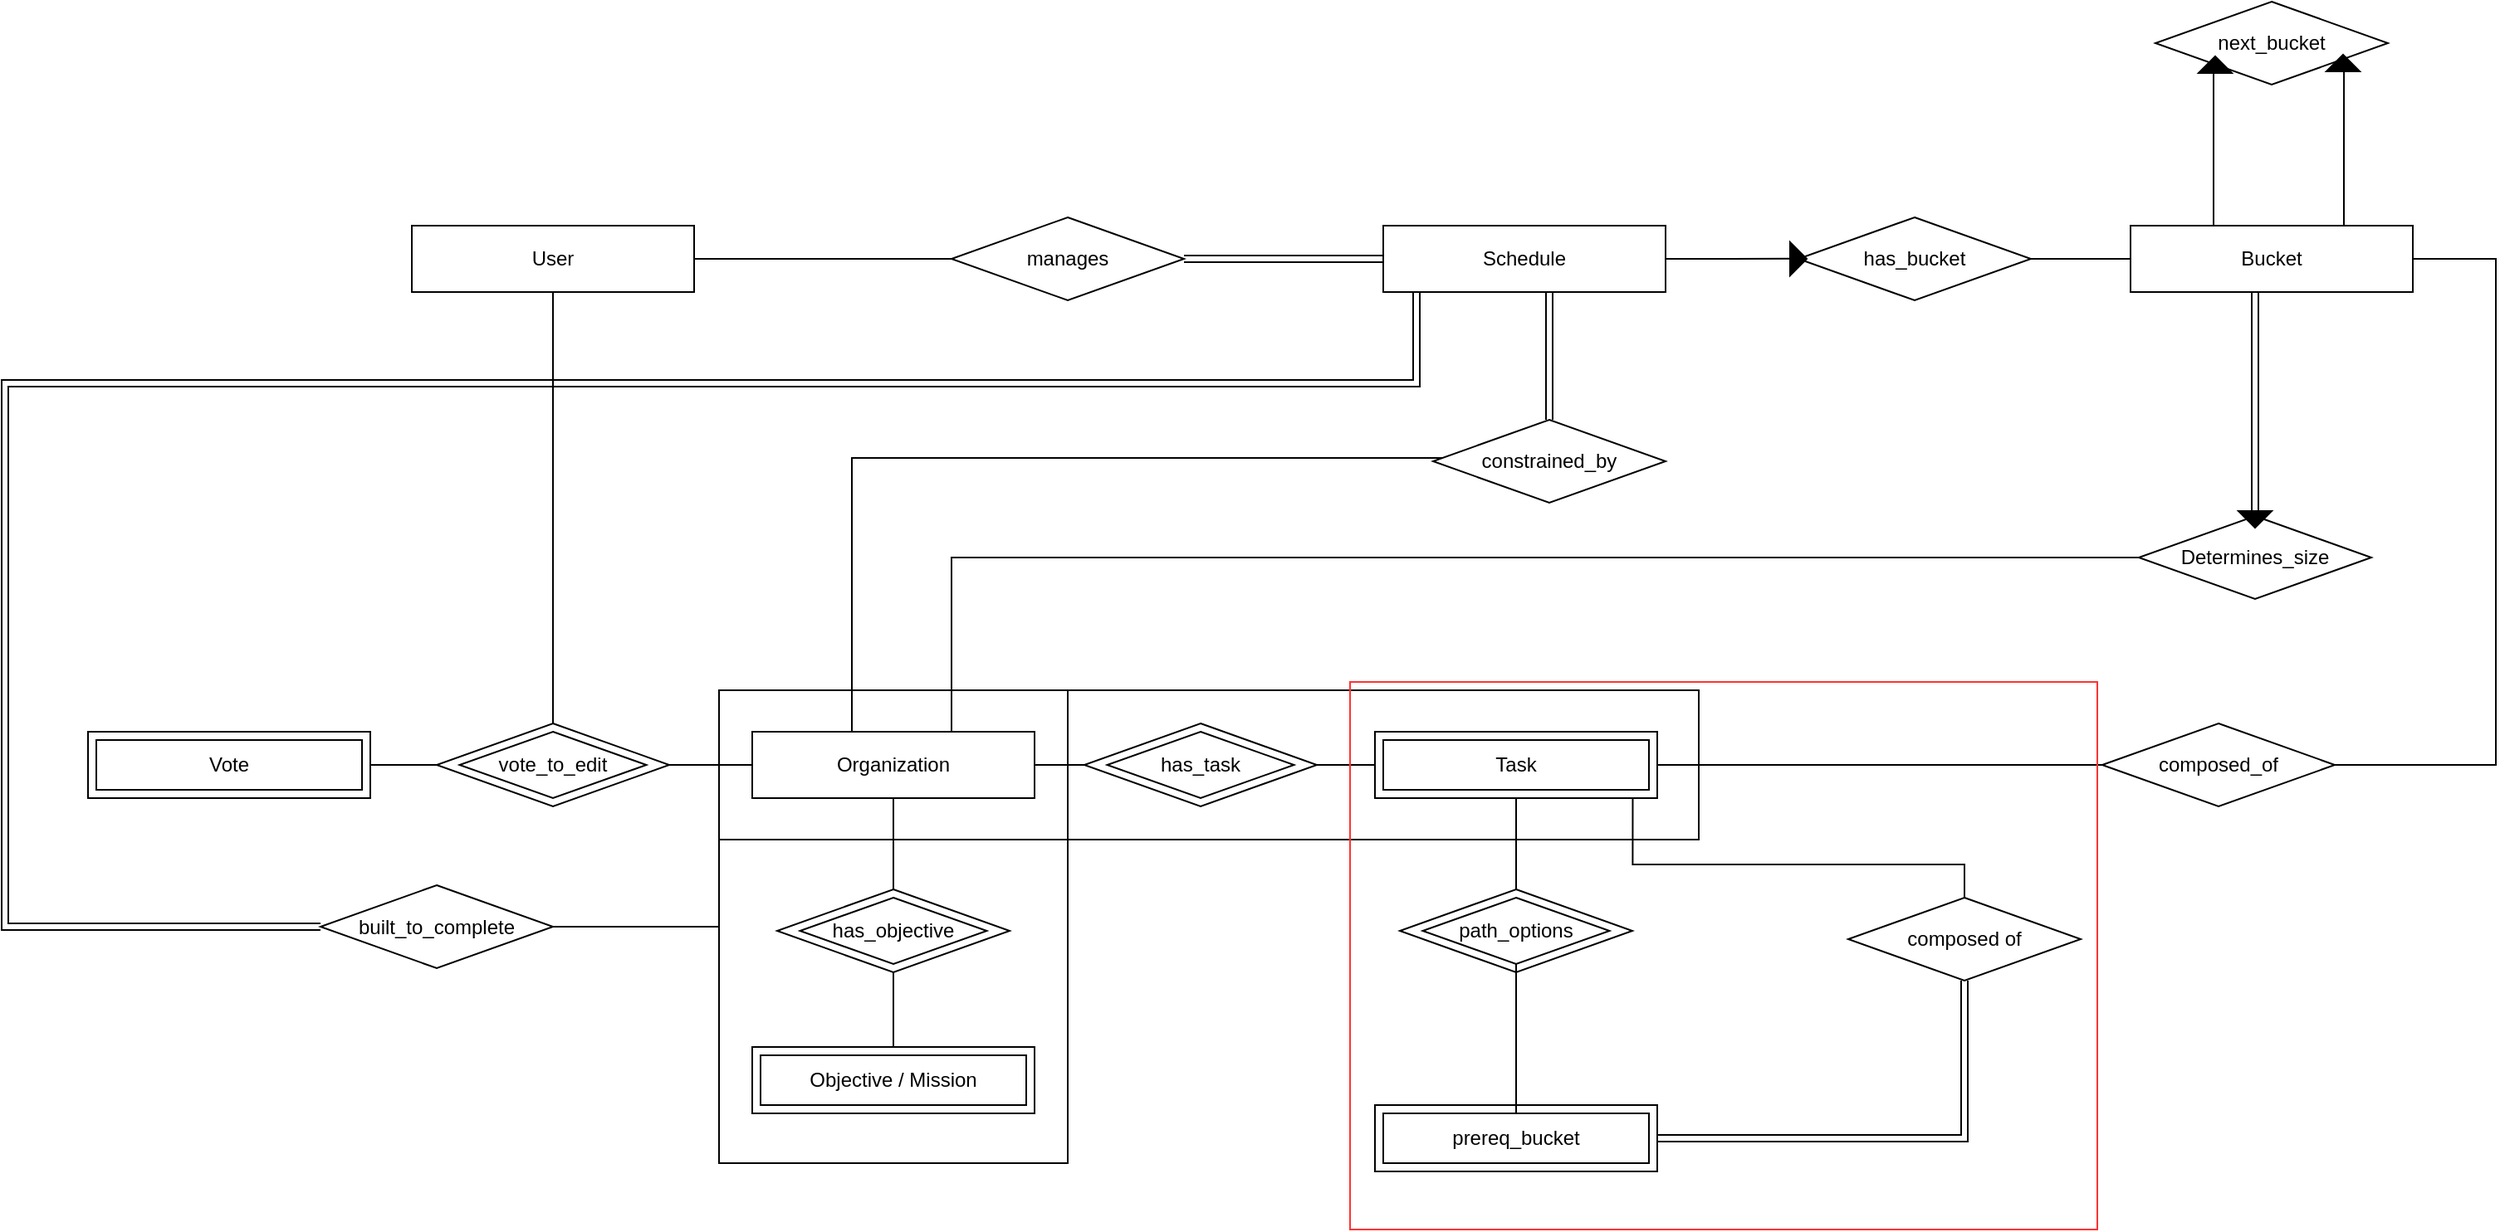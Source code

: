<mxfile version="19.0.2" type="device"><diagram id="TgurhqgzO3g4y8JrDNuX" name="Page-1"><mxGraphModel dx="1822" dy="1273" grid="1" gridSize="10" guides="1" tooltips="1" connect="1" arrows="1" fold="1" page="0" pageScale="1" pageWidth="850" pageHeight="1100" math="0" shadow="0"><root><mxCell id="0"/><mxCell id="1" parent="0"/><mxCell id="3jH5HK07rmfYdbdMhBj3-70" value="" style="rounded=0;whiteSpace=wrap;html=1;fillColor=none;" parent="1" vertex="1"><mxGeometry x="150" y="185" width="210" height="285" as="geometry"/></mxCell><mxCell id="3jH5HK07rmfYdbdMhBj3-59" value="" style="rounded=0;whiteSpace=wrap;html=1;fillColor=none;" parent="1" vertex="1"><mxGeometry x="150" y="185" width="590" height="90" as="geometry"/></mxCell><mxCell id="3jH5HK07rmfYdbdMhBj3-31" style="edgeStyle=orthogonalEdgeStyle;shape=link;rounded=0;orthogonalLoop=1;jettySize=auto;html=1;entryX=0.5;entryY=0;entryDx=0;entryDy=0;endArrow=none;endFill=0;" parent="1" source="3jH5HK07rmfYdbdMhBj3-1" target="3jH5HK07rmfYdbdMhBj3-30" edge="1"><mxGeometry relative="1" as="geometry"><Array as="points"><mxPoint x="650" y="-20"/><mxPoint x="650" y="-20"/></Array></mxGeometry></mxCell><mxCell id="3jH5HK07rmfYdbdMhBj3-44" style="edgeStyle=orthogonalEdgeStyle;rounded=0;orthogonalLoop=1;jettySize=auto;html=1;entryX=-0.024;entryY=0.497;entryDx=0;entryDy=0;entryPerimeter=0;endArrow=none;endFill=0;" parent="1" source="3jH5HK07rmfYdbdMhBj3-1" target="3jH5HK07rmfYdbdMhBj3-42" edge="1"><mxGeometry relative="1" as="geometry"/></mxCell><mxCell id="3jH5HK07rmfYdbdMhBj3-74" style="edgeStyle=orthogonalEdgeStyle;rounded=0;orthogonalLoop=1;jettySize=auto;html=1;entryX=0;entryY=0.5;entryDx=0;entryDy=0;endArrow=none;endFill=0;shape=link;" parent="1" source="3jH5HK07rmfYdbdMhBj3-1" target="3jH5HK07rmfYdbdMhBj3-73" edge="1"><mxGeometry relative="1" as="geometry"><Array as="points"><mxPoint x="570"/><mxPoint x="-280"/><mxPoint x="-280" y="328"/></Array></mxGeometry></mxCell><mxCell id="3jH5HK07rmfYdbdMhBj3-1" value="Schedule" style="rounded=0;whiteSpace=wrap;html=1;" parent="1" vertex="1"><mxGeometry x="550" y="-95" width="170" height="40" as="geometry"/></mxCell><mxCell id="3jH5HK07rmfYdbdMhBj3-49" style="edgeStyle=orthogonalEdgeStyle;rounded=0;orthogonalLoop=1;jettySize=auto;html=1;entryX=0;entryY=0.5;entryDx=0;entryDy=0;endArrow=none;endFill=0;" parent="1" source="3jH5HK07rmfYdbdMhBj3-2" target="3jH5HK07rmfYdbdMhBj3-46" edge="1"><mxGeometry relative="1" as="geometry"><Array as="points"><mxPoint x="290" y="105"/></Array></mxGeometry></mxCell><mxCell id="3jH5HK07rmfYdbdMhBj3-65" style="edgeStyle=orthogonalEdgeStyle;rounded=0;orthogonalLoop=1;jettySize=auto;html=1;entryX=0.5;entryY=0;entryDx=0;entryDy=0;endArrow=none;endFill=0;" parent="1" source="3jH5HK07rmfYdbdMhBj3-2" target="3jH5HK07rmfYdbdMhBj3-22" edge="1"><mxGeometry relative="1" as="geometry"/></mxCell><mxCell id="3jH5HK07rmfYdbdMhBj3-2" value="Organization" style="rounded=0;whiteSpace=wrap;html=1;" parent="1" vertex="1"><mxGeometry x="170" y="210" width="170" height="40" as="geometry"/></mxCell><mxCell id="3jH5HK07rmfYdbdMhBj3-3" value="Objective / Mission&lt;span style=&quot;color: rgba(0, 0, 0, 0); font-family: monospace; font-size: 0px; text-align: start;&quot;&gt;%3CmxGraphModel%3E%3Croot%3E%3CmxCell%20id%3D%220%22%2F%3E%3CmxCell%20id%3D%221%22%20parent%3D%220%22%2F%3E%3CmxCell%20id%3D%222%22%20value%3D%22Schedule%22%20style%3D%22rounded%3D0%3BwhiteSpace%3Dwrap%3Bhtml%3D1%3B%22%20vertex%3D%221%22%20parent%3D%221%22%3E%3CmxGeometry%20x%3D%22110%22%20y%3D%22410%22%20width%3D%22170%22%20height%3D%2240%22%20as%3D%22geometry%22%2F%3E%3C%2FmxCell%3E%3C%2Froot%3E%3C%2FmxGraphModel%3E&lt;/span&gt;" style="rounded=0;whiteSpace=wrap;html=1;" parent="1" vertex="1"><mxGeometry x="170" y="400" width="170" height="40" as="geometry"/></mxCell><mxCell id="3jH5HK07rmfYdbdMhBj3-15" style="edgeStyle=orthogonalEdgeStyle;rounded=0;orthogonalLoop=1;jettySize=auto;html=1;entryX=1;entryY=0.5;entryDx=0;entryDy=0;endArrow=none;endFill=0;" parent="1" source="3jH5HK07rmfYdbdMhBj3-4" target="3jH5HK07rmfYdbdMhBj3-11" edge="1"><mxGeometry relative="1" as="geometry"/></mxCell><mxCell id="3jH5HK07rmfYdbdMhBj3-4" value="Task" style="rounded=0;whiteSpace=wrap;html=1;" parent="1" vertex="1"><mxGeometry x="545" y="210" width="170" height="40" as="geometry"/></mxCell><mxCell id="3jH5HK07rmfYdbdMhBj3-28" style="edgeStyle=orthogonalEdgeStyle;rounded=0;orthogonalLoop=1;jettySize=auto;html=1;entryX=0;entryY=0.5;entryDx=0;entryDy=0;endArrow=none;endFill=0;" parent="1" source="3jH5HK07rmfYdbdMhBj3-5" target="3jH5HK07rmfYdbdMhBj3-26" edge="1"><mxGeometry relative="1" as="geometry"/></mxCell><mxCell id="3jH5HK07rmfYdbdMhBj3-98" style="edgeStyle=orthogonalEdgeStyle;rounded=0;orthogonalLoop=1;jettySize=auto;html=1;entryX=0.5;entryY=0;entryDx=0;entryDy=0;endArrow=none;endFill=0;" parent="1" source="3jH5HK07rmfYdbdMhBj3-5" target="3jH5HK07rmfYdbdMhBj3-17" edge="1"><mxGeometry relative="1" as="geometry"/></mxCell><mxCell id="3jH5HK07rmfYdbdMhBj3-5" value="User" style="rounded=0;whiteSpace=wrap;html=1;" parent="1" vertex="1"><mxGeometry x="-35" y="-95" width="170" height="40" as="geometry"/></mxCell><mxCell id="3jH5HK07rmfYdbdMhBj3-68" style="edgeStyle=orthogonalEdgeStyle;rounded=0;orthogonalLoop=1;jettySize=auto;html=1;entryX=0;entryY=0.5;entryDx=0;entryDy=0;endArrow=none;endFill=0;" parent="1" source="3jH5HK07rmfYdbdMhBj3-6" target="3jH5HK07rmfYdbdMhBj3-17" edge="1"><mxGeometry relative="1" as="geometry"/></mxCell><mxCell id="3jH5HK07rmfYdbdMhBj3-6" value="Vote" style="rounded=0;whiteSpace=wrap;html=1;" parent="1" vertex="1"><mxGeometry x="-230" y="210" width="170" height="40" as="geometry"/></mxCell><mxCell id="3jH5HK07rmfYdbdMhBj3-8" value="" style="rounded=0;whiteSpace=wrap;html=1;fillColor=none;" parent="1" vertex="1"><mxGeometry x="550" y="215" width="160" height="30" as="geometry"/></mxCell><mxCell id="3jH5HK07rmfYdbdMhBj3-9" value="" style="rounded=0;whiteSpace=wrap;html=1;fillColor=none;" parent="1" vertex="1"><mxGeometry x="175" y="405" width="160" height="30" as="geometry"/></mxCell><mxCell id="3jH5HK07rmfYdbdMhBj3-10" value="" style="rounded=0;whiteSpace=wrap;html=1;fillColor=none;" parent="1" vertex="1"><mxGeometry x="-225" y="215" width="160" height="30" as="geometry"/></mxCell><mxCell id="3jH5HK07rmfYdbdMhBj3-16" style="edgeStyle=orthogonalEdgeStyle;rounded=0;orthogonalLoop=1;jettySize=auto;html=1;endArrow=none;endFill=0;entryX=1;entryY=0.5;entryDx=0;entryDy=0;" parent="1" source="3jH5HK07rmfYdbdMhBj3-11" target="3jH5HK07rmfYdbdMhBj3-2" edge="1"><mxGeometry relative="1" as="geometry"><mxPoint x="360" y="230" as="targetPoint"/></mxGeometry></mxCell><mxCell id="3jH5HK07rmfYdbdMhBj3-11" value="has_task" style="rhombus;whiteSpace=wrap;html=1;fillColor=default;" parent="1" vertex="1"><mxGeometry x="370" y="205" width="140" height="50" as="geometry"/></mxCell><mxCell id="3jH5HK07rmfYdbdMhBj3-12" value="" style="rhombus;whiteSpace=wrap;html=1;fillColor=none;" parent="1" vertex="1"><mxGeometry x="383.75" y="210" width="112.5" height="40" as="geometry"/></mxCell><mxCell id="3jH5HK07rmfYdbdMhBj3-69" style="edgeStyle=orthogonalEdgeStyle;rounded=0;orthogonalLoop=1;jettySize=auto;html=1;entryX=0;entryY=0.5;entryDx=0;entryDy=0;endArrow=none;endFill=0;" parent="1" source="3jH5HK07rmfYdbdMhBj3-17" target="3jH5HK07rmfYdbdMhBj3-2" edge="1"><mxGeometry relative="1" as="geometry"/></mxCell><mxCell id="3jH5HK07rmfYdbdMhBj3-17" value="vote_to_edit" style="rhombus;whiteSpace=wrap;html=1;fillColor=default;" parent="1" vertex="1"><mxGeometry x="-20" y="205" width="140" height="50" as="geometry"/></mxCell><mxCell id="3jH5HK07rmfYdbdMhBj3-18" value="" style="rhombus;whiteSpace=wrap;html=1;fillColor=none;" parent="1" vertex="1"><mxGeometry x="-6.25" y="210" width="112.5" height="40" as="geometry"/></mxCell><mxCell id="3jH5HK07rmfYdbdMhBj3-67" style="edgeStyle=orthogonalEdgeStyle;rounded=0;orthogonalLoop=1;jettySize=auto;html=1;entryX=0.5;entryY=0;entryDx=0;entryDy=0;endArrow=none;endFill=0;" parent="1" source="3jH5HK07rmfYdbdMhBj3-22" target="3jH5HK07rmfYdbdMhBj3-3" edge="1"><mxGeometry relative="1" as="geometry"/></mxCell><mxCell id="3jH5HK07rmfYdbdMhBj3-22" value="has_objective" style="rhombus;whiteSpace=wrap;html=1;fillColor=default;" parent="1" vertex="1"><mxGeometry x="185" y="305" width="140" height="50" as="geometry"/></mxCell><mxCell id="3jH5HK07rmfYdbdMhBj3-23" value="" style="rhombus;whiteSpace=wrap;html=1;fillColor=none;" parent="1" vertex="1"><mxGeometry x="198.75" y="310" width="112.5" height="40" as="geometry"/></mxCell><mxCell id="3jH5HK07rmfYdbdMhBj3-29" style="edgeStyle=orthogonalEdgeStyle;rounded=0;orthogonalLoop=1;jettySize=auto;html=1;entryX=0;entryY=0.5;entryDx=0;entryDy=0;endArrow=none;endFill=0;shape=link;" parent="1" source="3jH5HK07rmfYdbdMhBj3-26" target="3jH5HK07rmfYdbdMhBj3-1" edge="1"><mxGeometry relative="1" as="geometry"/></mxCell><mxCell id="3jH5HK07rmfYdbdMhBj3-26" value="manages" style="rhombus;whiteSpace=wrap;html=1;fillColor=default;" parent="1" vertex="1"><mxGeometry x="290" y="-100" width="140" height="50" as="geometry"/></mxCell><mxCell id="3jH5HK07rmfYdbdMhBj3-32" style="edgeStyle=orthogonalEdgeStyle;rounded=0;orthogonalLoop=1;jettySize=auto;html=1;endArrow=none;endFill=0;" parent="1" source="3jH5HK07rmfYdbdMhBj3-30" target="3jH5HK07rmfYdbdMhBj3-2" edge="1"><mxGeometry relative="1" as="geometry"><Array as="points"><mxPoint x="230" y="45"/></Array></mxGeometry></mxCell><mxCell id="3jH5HK07rmfYdbdMhBj3-30" value="constrained_by" style="rhombus;whiteSpace=wrap;html=1;fillColor=default;" parent="1" vertex="1"><mxGeometry x="580" y="22" width="140" height="50" as="geometry"/></mxCell><mxCell id="3jH5HK07rmfYdbdMhBj3-50" style="edgeStyle=orthogonalEdgeStyle;rounded=0;orthogonalLoop=1;jettySize=auto;html=1;entryX=0.5;entryY=0;entryDx=0;entryDy=0;endArrow=none;endFill=0;shape=link;" parent="1" source="3jH5HK07rmfYdbdMhBj3-40" target="3jH5HK07rmfYdbdMhBj3-46" edge="1"><mxGeometry relative="1" as="geometry"><Array as="points"><mxPoint x="1075" y="-10"/><mxPoint x="1075" y="-10"/></Array></mxGeometry></mxCell><mxCell id="3jH5HK07rmfYdbdMhBj3-55" style="edgeStyle=orthogonalEdgeStyle;rounded=0;orthogonalLoop=1;jettySize=auto;html=1;entryX=0;entryY=1;entryDx=0;entryDy=0;endArrow=none;endFill=0;" parent="1" source="3jH5HK07rmfYdbdMhBj3-40" target="3jH5HK07rmfYdbdMhBj3-52" edge="1"><mxGeometry relative="1" as="geometry"><Array as="points"><mxPoint x="1050" y="-120"/><mxPoint x="1050" y="-120"/></Array></mxGeometry></mxCell><mxCell id="3jH5HK07rmfYdbdMhBj3-56" style="edgeStyle=orthogonalEdgeStyle;rounded=0;orthogonalLoop=1;jettySize=auto;html=1;entryX=0.811;entryY=0.707;entryDx=0;entryDy=0;entryPerimeter=0;endArrow=none;endFill=0;" parent="1" source="3jH5HK07rmfYdbdMhBj3-40" target="3jH5HK07rmfYdbdMhBj3-52" edge="1"><mxGeometry relative="1" as="geometry"><Array as="points"><mxPoint x="1129" y="-138"/></Array></mxGeometry></mxCell><mxCell id="3jH5HK07rmfYdbdMhBj3-63" style="edgeStyle=orthogonalEdgeStyle;rounded=0;orthogonalLoop=1;jettySize=auto;html=1;entryX=1;entryY=0.5;entryDx=0;entryDy=0;endArrow=none;endFill=0;" parent="1" source="3jH5HK07rmfYdbdMhBj3-40" target="3jH5HK07rmfYdbdMhBj3-62" edge="1"><mxGeometry relative="1" as="geometry"><Array as="points"><mxPoint x="1220" y="-75"/><mxPoint x="1220" y="230"/></Array></mxGeometry></mxCell><mxCell id="3jH5HK07rmfYdbdMhBj3-40" value="Bucket" style="rounded=0;whiteSpace=wrap;html=1;" parent="1" vertex="1"><mxGeometry x="1000" y="-95" width="170" height="40" as="geometry"/></mxCell><mxCell id="3jH5HK07rmfYdbdMhBj3-45" style="edgeStyle=orthogonalEdgeStyle;rounded=0;orthogonalLoop=1;jettySize=auto;html=1;entryX=0;entryY=0.5;entryDx=0;entryDy=0;endArrow=none;endFill=0;" parent="1" source="3jH5HK07rmfYdbdMhBj3-42" target="3jH5HK07rmfYdbdMhBj3-40" edge="1"><mxGeometry relative="1" as="geometry"/></mxCell><mxCell id="3jH5HK07rmfYdbdMhBj3-42" value="has_bucket" style="rhombus;whiteSpace=wrap;html=1;fillColor=default;" parent="1" vertex="1"><mxGeometry x="800" y="-100" width="140" height="50" as="geometry"/></mxCell><mxCell id="3jH5HK07rmfYdbdMhBj3-46" value="Determines_size" style="rhombus;whiteSpace=wrap;html=1;fillColor=default;" parent="1" vertex="1"><mxGeometry x="1005" y="80" width="140" height="50" as="geometry"/></mxCell><mxCell id="3jH5HK07rmfYdbdMhBj3-51" value="" style="triangle;whiteSpace=wrap;html=1;fillColor=#000000;rotation=90;" parent="1" vertex="1"><mxGeometry x="1070" y="72" width="10" height="20" as="geometry"/></mxCell><mxCell id="3jH5HK07rmfYdbdMhBj3-52" value="next_bucket" style="rhombus;whiteSpace=wrap;html=1;fillColor=default;" parent="1" vertex="1"><mxGeometry x="1015" y="-230" width="140" height="50" as="geometry"/></mxCell><mxCell id="3jH5HK07rmfYdbdMhBj3-53" value="" style="triangle;whiteSpace=wrap;html=1;fillColor=#000000;rotation=0;" parent="1" vertex="1"><mxGeometry x="795" y="-85" width="10" height="20" as="geometry"/></mxCell><mxCell id="3jH5HK07rmfYdbdMhBj3-57" value="" style="triangle;whiteSpace=wrap;html=1;fillColor=#000000;rotation=-90;" parent="1" vertex="1"><mxGeometry x="1046" y="-202" width="10" height="20" as="geometry"/></mxCell><mxCell id="3jH5HK07rmfYdbdMhBj3-58" value="" style="triangle;whiteSpace=wrap;html=1;fillColor=#000000;rotation=-90;" parent="1" vertex="1"><mxGeometry x="1123" y="-203" width="10" height="20" as="geometry"/></mxCell><mxCell id="3jH5HK07rmfYdbdMhBj3-64" style="edgeStyle=orthogonalEdgeStyle;rounded=0;orthogonalLoop=1;jettySize=auto;html=1;endArrow=none;endFill=0;entryX=1;entryY=0.5;entryDx=0;entryDy=0;" parent="1" source="3jH5HK07rmfYdbdMhBj3-62" target="3jH5HK07rmfYdbdMhBj3-4" edge="1"><mxGeometry relative="1" as="geometry"/></mxCell><mxCell id="3jH5HK07rmfYdbdMhBj3-62" value="composed_of" style="rhombus;whiteSpace=wrap;html=1;fillColor=default;" parent="1" vertex="1"><mxGeometry x="983" y="205" width="140" height="50" as="geometry"/></mxCell><mxCell id="3jH5HK07rmfYdbdMhBj3-75" style="edgeStyle=orthogonalEdgeStyle;rounded=0;orthogonalLoop=1;jettySize=auto;html=1;entryX=0;entryY=0.5;entryDx=0;entryDy=0;endArrow=none;endFill=0;" parent="1" source="3jH5HK07rmfYdbdMhBj3-73" target="3jH5HK07rmfYdbdMhBj3-70" edge="1"><mxGeometry relative="1" as="geometry"/></mxCell><mxCell id="3jH5HK07rmfYdbdMhBj3-73" value="built_to_complete" style="rhombus;whiteSpace=wrap;html=1;fillColor=default;" parent="1" vertex="1"><mxGeometry x="-90" y="302.5" width="140" height="50" as="geometry"/></mxCell><mxCell id="3jH5HK07rmfYdbdMhBj3-89" style="edgeStyle=orthogonalEdgeStyle;rounded=0;orthogonalLoop=1;jettySize=auto;html=1;entryX=0.5;entryY=1;entryDx=0;entryDy=0;endArrow=none;endFill=0;" parent="1" source="3jH5HK07rmfYdbdMhBj3-83" target="3jH5HK07rmfYdbdMhBj3-4" edge="1"><mxGeometry relative="1" as="geometry"/></mxCell><mxCell id="3jH5HK07rmfYdbdMhBj3-83" value="path_options" style="rhombus;whiteSpace=wrap;html=1;fillColor=default;" parent="1" vertex="1"><mxGeometry x="560" y="305" width="140" height="50" as="geometry"/></mxCell><mxCell id="3jH5HK07rmfYdbdMhBj3-94" style="edgeStyle=orthogonalEdgeStyle;rounded=0;orthogonalLoop=1;jettySize=auto;html=1;entryX=0.5;entryY=1;entryDx=0;entryDy=0;endArrow=none;endFill=0;shape=link;" parent="1" source="3jH5HK07rmfYdbdMhBj3-84" target="3jH5HK07rmfYdbdMhBj3-93" edge="1"><mxGeometry relative="1" as="geometry"/></mxCell><mxCell id="3jH5HK07rmfYdbdMhBj3-84" value="prereq_bucket" style="rounded=0;whiteSpace=wrap;html=1;" parent="1" vertex="1"><mxGeometry x="545" y="435" width="170" height="40" as="geometry"/></mxCell><mxCell id="3jH5HK07rmfYdbdMhBj3-90" style="edgeStyle=orthogonalEdgeStyle;rounded=0;orthogonalLoop=1;jettySize=auto;html=1;entryX=0.5;entryY=1;entryDx=0;entryDy=0;endArrow=none;endFill=0;" parent="1" source="3jH5HK07rmfYdbdMhBj3-85" target="3jH5HK07rmfYdbdMhBj3-87" edge="1"><mxGeometry relative="1" as="geometry"/></mxCell><mxCell id="3jH5HK07rmfYdbdMhBj3-85" value="" style="rounded=0;whiteSpace=wrap;html=1;fillColor=none;" parent="1" vertex="1"><mxGeometry x="550" y="440" width="160" height="30" as="geometry"/></mxCell><mxCell id="3jH5HK07rmfYdbdMhBj3-87" value="" style="rhombus;whiteSpace=wrap;html=1;fillColor=none;" parent="1" vertex="1"><mxGeometry x="573.75" y="310" width="112.5" height="40" as="geometry"/></mxCell><mxCell id="3jH5HK07rmfYdbdMhBj3-96" style="edgeStyle=orthogonalEdgeStyle;rounded=0;orthogonalLoop=1;jettySize=auto;html=1;entryX=0.939;entryY=1.182;entryDx=0;entryDy=0;entryPerimeter=0;endArrow=none;endFill=0;" parent="1" source="3jH5HK07rmfYdbdMhBj3-93" target="3jH5HK07rmfYdbdMhBj3-8" edge="1"><mxGeometry relative="1" as="geometry"><Array as="points"><mxPoint x="900" y="290"/><mxPoint x="700" y="290"/></Array></mxGeometry></mxCell><mxCell id="3jH5HK07rmfYdbdMhBj3-93" value="composed of" style="rhombus;whiteSpace=wrap;html=1;fillColor=default;" parent="1" vertex="1"><mxGeometry x="830" y="310" width="140" height="50" as="geometry"/></mxCell><mxCell id="3jH5HK07rmfYdbdMhBj3-113" value="" style="rounded=0;whiteSpace=wrap;html=1;fillColor=none;strokeColor=#FF3333;" parent="1" vertex="1"><mxGeometry x="530" y="180" width="450" height="330" as="geometry"/></mxCell></root></mxGraphModel></diagram></mxfile>